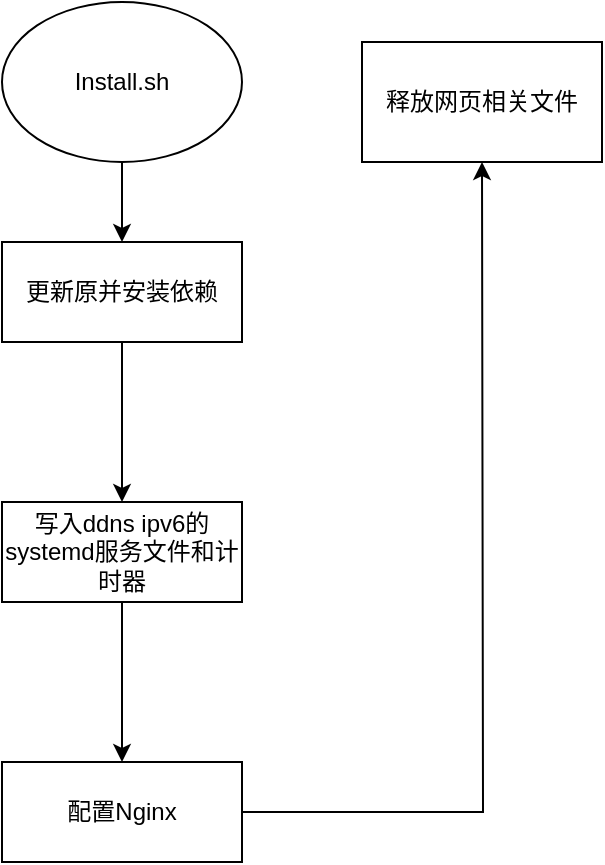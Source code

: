 <mxfile version="13.1.3" pages="7">
    <diagram id="6hGFLwfOUW9BJ-s0fimq" name="Page-1">
        <mxGraphModel dx="1118" dy="550" grid="1" gridSize="10" guides="1" tooltips="1" connect="1" arrows="1" fold="1" page="1" pageScale="1" pageWidth="827" pageHeight="1169" math="0" shadow="0">
            <root>
                <mxCell id="0"/>
                <mxCell id="1" parent="0"/>
                <mxCell id="3" style="edgeStyle=orthogonalEdgeStyle;rounded=0;orthogonalLoop=1;jettySize=auto;html=1;" parent="1" source="2" target="4" edge="1">
                    <mxGeometry relative="1" as="geometry">
                        <mxPoint x="160" y="170" as="targetPoint"/>
                    </mxGeometry>
                </mxCell>
                <mxCell id="2" value="Install.sh" style="ellipse;whiteSpace=wrap;html=1;" parent="1" vertex="1">
                    <mxGeometry x="100" y="20" width="120" height="80" as="geometry"/>
                </mxCell>
                <mxCell id="9" value="" style="edgeStyle=orthogonalEdgeStyle;rounded=0;orthogonalLoop=1;jettySize=auto;html=1;" parent="1" source="4" target="8" edge="1">
                    <mxGeometry relative="1" as="geometry"/>
                </mxCell>
                <mxCell id="4" value="更新原并安装依赖" style="rounded=0;whiteSpace=wrap;html=1;" parent="1" vertex="1">
                    <mxGeometry x="100" y="140" width="120" height="50" as="geometry"/>
                </mxCell>
                <mxCell id="11" value="" style="edgeStyle=orthogonalEdgeStyle;rounded=0;orthogonalLoop=1;jettySize=auto;html=1;" parent="1" source="8" target="10" edge="1">
                    <mxGeometry relative="1" as="geometry"/>
                </mxCell>
                <mxCell id="8" value="写入ddns ipv6的systemd服务文件和计时器&lt;br&gt;" style="rounded=0;whiteSpace=wrap;html=1;" parent="1" vertex="1">
                    <mxGeometry x="100" y="270" width="120" height="50" as="geometry"/>
                </mxCell>
                <mxCell id="12" style="edgeStyle=orthogonalEdgeStyle;rounded=0;orthogonalLoop=1;jettySize=auto;html=1;" parent="1" source="10" edge="1">
                    <mxGeometry relative="1" as="geometry">
                        <mxPoint x="340" y="100" as="targetPoint"/>
                    </mxGeometry>
                </mxCell>
                <mxCell id="10" value="配置Nginx" style="rounded=0;whiteSpace=wrap;html=1;" parent="1" vertex="1">
                    <mxGeometry x="100" y="400" width="120" height="50" as="geometry"/>
                </mxCell>
                <mxCell id="13" value="Text" style="text;html=1;align=center;verticalAlign=middle;resizable=0;points=[];autosize=1;" parent="1" vertex="1">
                    <mxGeometry x="338" y="67" width="40" height="20" as="geometry"/>
                </mxCell>
                <mxCell id="14" value="释放网页相关文件" style="rounded=0;whiteSpace=wrap;html=1;" parent="1" vertex="1">
                    <mxGeometry x="280" y="40" width="120" height="60" as="geometry"/>
                </mxCell>
            </root>
        </mxGraphModel>
    </diagram>
    <diagram id="xNmxdHsKdHVAptdo7eXr" name="第 2 页">
        &#xa;        &#xa;        &#xa;        &#xa;        &#xa;        
        <mxGraphModel dx="1118" dy="550" grid="1" gridSize="10" guides="1" tooltips="1" connect="1" arrows="1" fold="1" page="1" pageScale="1" pageWidth="827" pageHeight="1169" math="0" shadow="0">
            &#xa;            &#xa;            &#xa;            &#xa;            &#xa;            
            <root>
                &#xa;                &#xa;                &#xa;                &#xa;                &#xa;                
                <mxCell id="X3hxay7Ibfu9ohFTHLJW-0"/>
                &#xa;                &#xa;                &#xa;                &#xa;                &#xa;                
                <mxCell id="X3hxay7Ibfu9ohFTHLJW-1" parent="X3hxay7Ibfu9ohFTHLJW-0"/>
                &#xa;                &#xa;                &#xa;                &#xa;                &#xa;                
                <mxCell id="X3hxay7Ibfu9ohFTHLJW-4" value="" style="edgeStyle=orthogonalEdgeStyle;rounded=0;orthogonalLoop=1;jettySize=auto;html=1;" edge="1" parent="X3hxay7Ibfu9ohFTHLJW-1" source="X3hxay7Ibfu9ohFTHLJW-2">
                    &#xa;                    &#xa;                    &#xa;                    &#xa;                    &#xa;                    
                    <mxGeometry relative="1" as="geometry">
                        &#xa;                        &#xa;                        &#xa;                        &#xa;                        &#xa;                        
                        <mxPoint x="90" y="180" as="targetPoint"/>
                        &#xa;                        &#xa;                        &#xa;                    &#xa;                    &#xa;                    
                    </mxGeometry>
                    &#xa;                    &#xa;                    &#xa;                &#xa;                &#xa;                
                </mxCell>
                &#xa;                &#xa;                &#xa;                &#xa;                &#xa;                
                <mxCell id="X3hxay7Ibfu9ohFTHLJW-2" value="you-get的外壳" style="ellipse;whiteSpace=wrap;html=1;" vertex="1" parent="X3hxay7Ibfu9ohFTHLJW-1">
                    &#xa;                    &#xa;                    &#xa;                    &#xa;                    &#xa;                    
                    <mxGeometry x="30" y="20" width="120" height="80" as="geometry"/>
                    &#xa;                    &#xa;                    &#xa;                &#xa;                &#xa;                
                </mxCell>
                &#xa;                &#xa;                &#xa;                &#xa;                &#xa;                
                <mxCell id="X3hxay7Ibfu9ohFTHLJW-7" value="" style="edgeStyle=orthogonalEdgeStyle;rounded=0;orthogonalLoop=1;jettySize=auto;html=1;" edge="1" parent="X3hxay7Ibfu9ohFTHLJW-1" source="X3hxay7Ibfu9ohFTHLJW-5" target="X3hxay7Ibfu9ohFTHLJW-6">
                    &#xa;                    &#xa;                    &#xa;                    &#xa;                    &#xa;                    
                    <mxGeometry relative="1" as="geometry"/>
                    &#xa;                    &#xa;                    &#xa;                &#xa;                &#xa;                
                </mxCell>
                &#xa;                &#xa;                &#xa;                &#xa;                &#xa;                
                <mxCell id="X3hxay7Ibfu9ohFTHLJW-5" value="通过做成模块被webapi导入" style="rounded=0;whiteSpace=wrap;html=1;" vertex="1" parent="X3hxay7Ibfu9ohFTHLJW-1">
                    &#xa;                    &#xa;                    &#xa;                    &#xa;                    &#xa;                    
                    <mxGeometry x="30" y="190" width="120" height="60" as="geometry"/>
                    &#xa;                    &#xa;                    &#xa;                &#xa;                &#xa;                
                </mxCell>
                &#xa;                &#xa;                &#xa;                &#xa;                &#xa;                
                <mxCell id="X3hxay7Ibfu9ohFTHLJW-9" value="" style="edgeStyle=orthogonalEdgeStyle;rounded=0;orthogonalLoop=1;jettySize=auto;html=1;" edge="1" parent="X3hxay7Ibfu9ohFTHLJW-1" source="X3hxay7Ibfu9ohFTHLJW-6" target="X3hxay7Ibfu9ohFTHLJW-8">
                    &#xa;                    &#xa;                    &#xa;                    &#xa;                    &#xa;                    
                    <mxGeometry relative="1" as="geometry"/>
                    &#xa;                    &#xa;                    &#xa;                &#xa;                &#xa;                
                </mxCell>
                &#xa;                &#xa;                &#xa;                &#xa;                &#xa;                
                <mxCell id="X3hxay7Ibfu9ohFTHLJW-6" value="通过json得到需要下载的媒体文件信息" style="rounded=0;whiteSpace=wrap;html=1;" vertex="1" parent="X3hxay7Ibfu9ohFTHLJW-1">
                    &#xa;                    &#xa;                    &#xa;                    &#xa;                    &#xa;                    
                    <mxGeometry x="30" y="330" width="120" height="60" as="geometry"/>
                    &#xa;                    &#xa;                    &#xa;                &#xa;                &#xa;                
                </mxCell>
                &#xa;                &#xa;                &#xa;                &#xa;                &#xa;                
                <mxCell id="X3hxay7Ibfu9ohFTHLJW-10" style="edgeStyle=orthogonalEdgeStyle;rounded=0;orthogonalLoop=1;jettySize=auto;html=1;" edge="1" parent="X3hxay7Ibfu9ohFTHLJW-1" source="X3hxay7Ibfu9ohFTHLJW-8" target="X3hxay7Ibfu9ohFTHLJW-11">
                    &#xa;                    &#xa;                    &#xa;                    &#xa;                    &#xa;                    
                    <mxGeometry relative="1" as="geometry">
                        &#xa;                        &#xa;                        &#xa;                        &#xa;                        &#xa;                        
                        <mxPoint x="240" y="100" as="targetPoint"/>
                        &#xa;                        &#xa;                        &#xa;                    &#xa;                    &#xa;                    
                    </mxGeometry>
                    &#xa;                    &#xa;                    &#xa;                &#xa;                &#xa;                
                </mxCell>
                &#xa;                &#xa;                &#xa;                &#xa;                &#xa;                
                <mxCell id="X3hxay7Ibfu9ohFTHLJW-8" value="启动下载并监听信息" style="rounded=0;whiteSpace=wrap;html=1;" vertex="1" parent="X3hxay7Ibfu9ohFTHLJW-1">
                    &#xa;                    &#xa;                    &#xa;                    &#xa;                    &#xa;                    
                    <mxGeometry x="30" y="470" width="120" height="60" as="geometry"/>
                    &#xa;                    &#xa;                    &#xa;                &#xa;                &#xa;                
                </mxCell>
                &#xa;                &#xa;                &#xa;                &#xa;                &#xa;                
                <mxCell id="X3hxay7Ibfu9ohFTHLJW-13" value="" style="edgeStyle=orthogonalEdgeStyle;rounded=0;orthogonalLoop=1;jettySize=auto;html=1;" edge="1" parent="X3hxay7Ibfu9ohFTHLJW-1" source="X3hxay7Ibfu9ohFTHLJW-11" target="X3hxay7Ibfu9ohFTHLJW-12">
                    &#xa;                    &#xa;                    &#xa;                    &#xa;                    &#xa;                    
                    <mxGeometry relative="1" as="geometry"/>
                    &#xa;                    &#xa;                    &#xa;                &#xa;                &#xa;                
                </mxCell>
                &#xa;                &#xa;                &#xa;                &#xa;                &#xa;                
                <mxCell id="X3hxay7Ibfu9ohFTHLJW-11" value="跟新数据信息" style="rounded=0;whiteSpace=wrap;html=1;" vertex="1" parent="X3hxay7Ibfu9ohFTHLJW-1">
                    &#xa;                    &#xa;                    &#xa;                    &#xa;                    &#xa;                    
                    <mxGeometry x="180" y="70" width="120" height="60" as="geometry"/>
                    &#xa;                    &#xa;                    &#xa;                &#xa;                &#xa;                
                </mxCell>
                &#xa;                &#xa;                &#xa;                &#xa;                &#xa;                
                <mxCell id="X3hxay7Ibfu9ohFTHLJW-12" value="通过webapi传入网页&lt;br&gt;" style="rounded=0;whiteSpace=wrap;html=1;" vertex="1" parent="X3hxay7Ibfu9ohFTHLJW-1">
                    &#xa;                    &#xa;                    &#xa;                    &#xa;                    &#xa;                    
                    <mxGeometry x="380" y="70" width="120" height="60" as="geometry"/>
                    &#xa;                    &#xa;                    &#xa;                &#xa;                &#xa;                
                </mxCell>
                &#xa;                &#xa;                &#xa;                &#xa;                &#xa;                
                <mxCell id="X3hxay7Ibfu9ohFTHLJW-17" value="" style="edgeStyle=orthogonalEdgeStyle;rounded=0;orthogonalLoop=1;jettySize=auto;html=1;" edge="1" parent="X3hxay7Ibfu9ohFTHLJW-1" source="X3hxay7Ibfu9ohFTHLJW-15" target="X3hxay7Ibfu9ohFTHLJW-16">
                    &#xa;                    &#xa;                    &#xa;                    &#xa;                    &#xa;                    
                    <mxGeometry relative="1" as="geometry"/>
                    &#xa;                    &#xa;                    &#xa;                &#xa;                &#xa;                
                </mxCell>
                &#xa;                &#xa;                &#xa;                &#xa;                &#xa;                
                <mxCell id="X3hxay7Ibfu9ohFTHLJW-15" value="更新you-get&lt;br&gt;" style="rounded=0;whiteSpace=wrap;html=1;" vertex="1" parent="X3hxay7Ibfu9ohFTHLJW-1">
                    &#xa;                    &#xa;                    &#xa;                    &#xa;                    &#xa;                    
                    <mxGeometry x="480" y="250" width="120" height="60" as="geometry"/>
                    &#xa;                    &#xa;                    &#xa;                &#xa;                &#xa;                
                </mxCell>
                &#xa;                &#xa;                &#xa;                &#xa;                &#xa;                
                <mxCell id="X3hxay7Ibfu9ohFTHLJW-19" value="" style="edgeStyle=orthogonalEdgeStyle;rounded=0;orthogonalLoop=1;jettySize=auto;html=1;" edge="1" parent="X3hxay7Ibfu9ohFTHLJW-1" source="X3hxay7Ibfu9ohFTHLJW-16" target="X3hxay7Ibfu9ohFTHLJW-18">
                    &#xa;                    &#xa;                    &#xa;                    &#xa;                    &#xa;                    
                    <mxGeometry relative="1" as="geometry"/>
                    &#xa;                    &#xa;                    &#xa;                &#xa;                &#xa;                
                </mxCell>
                &#xa;                &#xa;                &#xa;                &#xa;                &#xa;                
                <mxCell id="X3hxay7Ibfu9ohFTHLJW-16" value="通过github&lt;br&gt;" style="rounded=0;whiteSpace=wrap;html=1;" vertex="1" parent="X3hxay7Ibfu9ohFTHLJW-1">
                    &#xa;                    &#xa;                    &#xa;                    &#xa;                    &#xa;                    
                    <mxGeometry x="480" y="390" width="120" height="60" as="geometry"/>
                    &#xa;                    &#xa;                    &#xa;                &#xa;                &#xa;                
                </mxCell>
                &#xa;                &#xa;                &#xa;                &#xa;                &#xa;                
                <mxCell id="X3hxay7Ibfu9ohFTHLJW-18" value="修改函数添加结束标志&lt;br&gt;" style="rounded=0;whiteSpace=wrap;html=1;" vertex="1" parent="X3hxay7Ibfu9ohFTHLJW-1">
                    &#xa;                    &#xa;                    &#xa;                    &#xa;                    &#xa;                    
                    <mxGeometry x="480" y="530" width="120" height="60" as="geometry"/>
                    &#xa;                    &#xa;                    &#xa;                &#xa;                &#xa;                
                </mxCell>
                &#xa;                &#xa;                &#xa;            &#xa;            &#xa;            
            </root>
            &#xa;            &#xa;            &#xa;        &#xa;        &#xa;        
        </mxGraphModel>
        &#xa;        &#xa;        &#xa;    &#xa;    &#xa;    
    </diagram>
    <diagram id="WeDldUFtkFpU_DVMonUR" name="第 3 页">
        &#xa;        &#xa;        &#xa;        
        <mxGraphModel dx="1515" dy="550" grid="1" gridSize="10" guides="1" tooltips="1" connect="1" arrows="1" fold="1" page="1" pageScale="1" pageWidth="827" pageHeight="1169" math="0" shadow="0">
            &#xa;            &#xa;            &#xa;            
            <root>
                &#xa;                &#xa;                &#xa;                
                <mxCell id="Y3zD-GRlK7-oT5VQZ6un-0"/>
                &#xa;                &#xa;                &#xa;                
                <mxCell id="Y3zD-GRlK7-oT5VQZ6un-1" parent="Y3zD-GRlK7-oT5VQZ6un-0"/>
                &#xa;                &#xa;                &#xa;                
                <mxCell id="mxUO7aCkTsRZGkuwVpQN-2" value="" style="edgeStyle=orthogonalEdgeStyle;rounded=0;orthogonalLoop=1;jettySize=auto;html=1;" parent="Y3zD-GRlK7-oT5VQZ6un-1" source="mxUO7aCkTsRZGkuwVpQN-0" edge="1">
                    &#xa;                    &#xa;                    &#xa;                    
                    <mxGeometry relative="1" as="geometry">
                        &#xa;                        &#xa;                        &#xa;                        
                        <mxPoint x="-750" y="180" as="targetPoint"/>
                        &#xa;                        &#xa;                    &#xa;                    
                    </mxGeometry>
                    &#xa;                    &#xa;                &#xa;                
                </mxCell>
                &#xa;                &#xa;                &#xa;                
                <mxCell id="mxUO7aCkTsRZGkuwVpQN-0" value="WebApi" style="ellipse;whiteSpace=wrap;html=1;" parent="Y3zD-GRlK7-oT5VQZ6un-1" vertex="1">
                    &#xa;                    &#xa;                    &#xa;                    
                    <mxGeometry x="-810" y="20" width="120" height="80" as="geometry"/>
                    &#xa;                    &#xa;                &#xa;                
                </mxCell>
                &#xa;                &#xa;                &#xa;                
                <mxCell id="mxUO7aCkTsRZGkuwVpQN-6" value="" style="edgeStyle=orthogonalEdgeStyle;rounded=0;orthogonalLoop=1;jettySize=auto;html=1;" parent="Y3zD-GRlK7-oT5VQZ6un-1" source="mxUO7aCkTsRZGkuwVpQN-4" target="mxUO7aCkTsRZGkuwVpQN-5" edge="1">
                    &#xa;                    &#xa;                    &#xa;                    
                    <mxGeometry relative="1" as="geometry"/>
                    &#xa;                    &#xa;                &#xa;                
                </mxCell>
                &#xa;                &#xa;                &#xa;                
                <mxCell id="mxUO7aCkTsRZGkuwVpQN-4" value="接收前端传来的请求" style="rounded=0;whiteSpace=wrap;html=1;" parent="Y3zD-GRlK7-oT5VQZ6un-1" vertex="1">
                    &#xa;                    &#xa;                    &#xa;                    
                    <mxGeometry x="-810" y="180" width="120" height="60" as="geometry"/>
                    &#xa;                    &#xa;                &#xa;                
                </mxCell>
                &#xa;                &#xa;                &#xa;                
                <mxCell id="mxUO7aCkTsRZGkuwVpQN-8" value="" style="edgeStyle=orthogonalEdgeStyle;rounded=0;orthogonalLoop=1;jettySize=auto;html=1;" parent="Y3zD-GRlK7-oT5VQZ6un-1" source="mxUO7aCkTsRZGkuwVpQN-5" target="mxUO7aCkTsRZGkuwVpQN-7" edge="1">
                    &#xa;                    &#xa;                    &#xa;                    
                    <mxGeometry relative="1" as="geometry"/>
                    &#xa;                    &#xa;                &#xa;                
                </mxCell>
                &#xa;                &#xa;                &#xa;                
                <mxCell id="mxUO7aCkTsRZGkuwVpQN-5" value="处理请求的参数" style="rounded=0;whiteSpace=wrap;html=1;" parent="Y3zD-GRlK7-oT5VQZ6un-1" vertex="1">
                    &#xa;                    &#xa;                    &#xa;                    
                    <mxGeometry x="-810" y="320" width="120" height="60" as="geometry"/>
                    &#xa;                    &#xa;                &#xa;                
                </mxCell>
                &#xa;                &#xa;                &#xa;                
                <mxCell id="mxUO7aCkTsRZGkuwVpQN-9" style="edgeStyle=orthogonalEdgeStyle;rounded=0;orthogonalLoop=1;jettySize=auto;html=1;" parent="Y3zD-GRlK7-oT5VQZ6un-1" source="mxUO7aCkTsRZGkuwVpQN-7" target="mxUO7aCkTsRZGkuwVpQN-10" edge="1">
                    &#xa;                    &#xa;                    &#xa;                    
                    <mxGeometry relative="1" as="geometry">
                        &#xa;                        &#xa;                        &#xa;                        
                        <mxPoint x="-550" y="80" as="targetPoint"/>
                        &#xa;                        &#xa;                    &#xa;                    
                    </mxGeometry>
                    &#xa;                    &#xa;                &#xa;                
                </mxCell>
                &#xa;                &#xa;                &#xa;                
                <mxCell id="mxUO7aCkTsRZGkuwVpQN-7" value="分发到不同的模块" style="rounded=0;whiteSpace=wrap;html=1;" parent="Y3zD-GRlK7-oT5VQZ6un-1" vertex="1">
                    &#xa;                    &#xa;                    &#xa;                    
                    <mxGeometry x="-810" y="460" width="120" height="60" as="geometry"/>
                    &#xa;                    &#xa;                &#xa;                
                </mxCell>
                &#xa;                &#xa;                &#xa;                
                <mxCell id="mxUO7aCkTsRZGkuwVpQN-12" value="" style="edgeStyle=orthogonalEdgeStyle;rounded=0;orthogonalLoop=1;jettySize=auto;html=1;" parent="Y3zD-GRlK7-oT5VQZ6un-1" source="mxUO7aCkTsRZGkuwVpQN-10" target="mxUO7aCkTsRZGkuwVpQN-11" edge="1">
                    &#xa;                    &#xa;                    &#xa;                    
                    <mxGeometry relative="1" as="geometry"/>
                    &#xa;                    &#xa;                &#xa;                
                </mxCell>
                &#xa;                &#xa;                &#xa;                
                <mxCell id="mxUO7aCkTsRZGkuwVpQN-10" value="j接收数据" style="rounded=0;whiteSpace=wrap;html=1;" parent="Y3zD-GRlK7-oT5VQZ6un-1" vertex="1">
                    &#xa;                    &#xa;                    &#xa;                    
                    <mxGeometry x="-610" y="50" width="120" height="60" as="geometry"/>
                    &#xa;                    &#xa;                &#xa;                
                </mxCell>
                &#xa;                &#xa;                &#xa;                
                <mxCell id="mxUO7aCkTsRZGkuwVpQN-11" value="发回前端" style="rounded=0;whiteSpace=wrap;html=1;" parent="Y3zD-GRlK7-oT5VQZ6un-1" vertex="1">
                    &#xa;                    &#xa;                    &#xa;                    
                    <mxGeometry x="-410" y="50" width="120" height="60" as="geometry"/>
                    &#xa;                    &#xa;                &#xa;                
                </mxCell>
                &#xa;                &#xa;            &#xa;            
            </root>
            &#xa;            &#xa;        &#xa;        
        </mxGraphModel>
        &#xa;        &#xa;    &#xa;    
    </diagram>
    <diagram id="KbF_PHNbEdrXszVSyaUr" name="第 4 页">
        &#xa;        &#xa;        &#xa;        &#xa;        &#xa;        
        <mxGraphModel dx="1118" dy="550" grid="1" gridSize="10" guides="1" tooltips="1" connect="1" arrows="1" fold="1" page="1" pageScale="1" pageWidth="827" pageHeight="1169" math="0" shadow="0">
            &#xa;            &#xa;            &#xa;            &#xa;            &#xa;            
            <root>
                &#xa;                &#xa;                &#xa;                &#xa;                &#xa;                
                <mxCell id="7TBB8bG9K1jLlVBm2YLa-0"/>
                &#xa;                &#xa;                &#xa;                &#xa;                &#xa;                
                <mxCell id="7TBB8bG9K1jLlVBm2YLa-1" parent="7TBB8bG9K1jLlVBm2YLa-0"/>
                &#xa;                &#xa;                &#xa;                &#xa;                &#xa;                
                <mxCell id="7TBB8bG9K1jLlVBm2YLa-4" value="" style="edgeStyle=orthogonalEdgeStyle;rounded=0;orthogonalLoop=1;jettySize=auto;html=1;" edge="1" parent="7TBB8bG9K1jLlVBm2YLa-1" source="7TBB8bG9K1jLlVBm2YLa-2">
                    &#xa;                    &#xa;                    &#xa;                    &#xa;                    &#xa;                    
                    <mxGeometry relative="1" as="geometry">
                        &#xa;                        &#xa;                        &#xa;                        &#xa;                        &#xa;                        
                        <mxPoint x="90" y="190" as="targetPoint"/>
                        &#xa;                        &#xa;                        &#xa;                    &#xa;                    &#xa;                    
                    </mxGeometry>
                    &#xa;                    &#xa;                    &#xa;                &#xa;                &#xa;                
                </mxCell>
                &#xa;                &#xa;                &#xa;                &#xa;                &#xa;                
                <mxCell id="7TBB8bG9K1jLlVBm2YLa-6" style="edgeStyle=orthogonalEdgeStyle;rounded=0;orthogonalLoop=1;jettySize=auto;html=1;" edge="1" parent="7TBB8bG9K1jLlVBm2YLa-1" source="7TBB8bG9K1jLlVBm2YLa-2" target="7TBB8bG9K1jLlVBm2YLa-7">
                    &#xa;                    &#xa;                    &#xa;                    &#xa;                    &#xa;                    
                    <mxGeometry relative="1" as="geometry">
                        &#xa;                        &#xa;                        &#xa;                        &#xa;                        &#xa;                        
                        <mxPoint x="620" y="180" as="targetPoint"/>
                        &#xa;                        &#xa;                        &#xa;                    &#xa;                    &#xa;                    
                    </mxGeometry>
                    &#xa;                    &#xa;                    &#xa;                &#xa;                &#xa;                
                </mxCell>
                &#xa;                &#xa;                &#xa;                &#xa;                &#xa;                
                <mxCell id="7TBB8bG9K1jLlVBm2YLa-2" value="WebUi" style="ellipse;whiteSpace=wrap;html=1;" vertex="1" parent="7TBB8bG9K1jLlVBm2YLa-1">
                    &#xa;                    &#xa;                    &#xa;                    &#xa;                    &#xa;                    
                    <mxGeometry x="30" y="30" width="120" height="80" as="geometry"/>
                    &#xa;                    &#xa;                    &#xa;                &#xa;                &#xa;                
                </mxCell>
                &#xa;                &#xa;                &#xa;                &#xa;                &#xa;                
                <mxCell id="7TBB8bG9K1jLlVBm2YLa-9" value="" style="edgeStyle=orthogonalEdgeStyle;rounded=0;orthogonalLoop=1;jettySize=auto;html=1;" edge="1" parent="7TBB8bG9K1jLlVBm2YLa-1" source="7TBB8bG9K1jLlVBm2YLa-5" target="7TBB8bG9K1jLlVBm2YLa-8">
                    &#xa;                    &#xa;                    &#xa;                    &#xa;                    &#xa;                    
                    <mxGeometry relative="1" as="geometry"/>
                    &#xa;                    &#xa;                    &#xa;                &#xa;                &#xa;                
                </mxCell>
                &#xa;                &#xa;                &#xa;                &#xa;                &#xa;                
                <mxCell id="7TBB8bG9K1jLlVBm2YLa-5" value="发送参数界面" style="rounded=0;whiteSpace=wrap;html=1;" vertex="1" parent="7TBB8bG9K1jLlVBm2YLa-1">
                    &#xa;                    &#xa;                    &#xa;                    &#xa;                    &#xa;                    
                    <mxGeometry x="30" y="200" width="120" height="60" as="geometry"/>
                    &#xa;                    &#xa;                    &#xa;                &#xa;                &#xa;                
                </mxCell>
                &#xa;                &#xa;                &#xa;                &#xa;                &#xa;                
                <mxCell id="7TBB8bG9K1jLlVBm2YLa-11" value="" style="edgeStyle=orthogonalEdgeStyle;rounded=0;orthogonalLoop=1;jettySize=auto;html=1;" edge="1" parent="7TBB8bG9K1jLlVBm2YLa-1" source="7TBB8bG9K1jLlVBm2YLa-8" target="7TBB8bG9K1jLlVBm2YLa-10">
                    &#xa;                    &#xa;                    &#xa;                    &#xa;                    &#xa;                    
                    <mxGeometry relative="1" as="geometry"/>
                    &#xa;                    &#xa;                    &#xa;                &#xa;                &#xa;                
                </mxCell>
                &#xa;                &#xa;                &#xa;                &#xa;                &#xa;                
                <mxCell id="7TBB8bG9K1jLlVBm2YLa-12" style="edgeStyle=orthogonalEdgeStyle;rounded=0;orthogonalLoop=1;jettySize=auto;html=1;" edge="1" parent="7TBB8bG9K1jLlVBm2YLa-1" source="7TBB8bG9K1jLlVBm2YLa-8" target="7TBB8bG9K1jLlVBm2YLa-13">
                    &#xa;                    &#xa;                    &#xa;                    &#xa;                    &#xa;                    
                    <mxGeometry relative="1" as="geometry">
                        &#xa;                        &#xa;                        &#xa;                        &#xa;                        &#xa;                        
                        <mxPoint x="240" y="370" as="targetPoint"/>
                        &#xa;                        &#xa;                        &#xa;                    &#xa;                    &#xa;                    
                    </mxGeometry>
                    &#xa;                    &#xa;                    &#xa;                &#xa;                &#xa;                
                </mxCell>
                &#xa;                &#xa;                &#xa;                &#xa;                &#xa;                
                <mxCell id="7TBB8bG9K1jLlVBm2YLa-8" value="接收参数" style="rounded=0;whiteSpace=wrap;html=1;" vertex="1" parent="7TBB8bG9K1jLlVBm2YLa-1">
                    &#xa;                    &#xa;                    &#xa;                    &#xa;                    &#xa;                    
                    <mxGeometry x="30" y="340" width="120" height="60" as="geometry"/>
                    &#xa;                    &#xa;                    &#xa;                &#xa;                &#xa;                
                </mxCell>
                &#xa;                &#xa;                &#xa;                &#xa;                &#xa;                
                <mxCell id="7TBB8bG9K1jLlVBm2YLa-10" value="加密和验证" style="rounded=0;whiteSpace=wrap;html=1;" vertex="1" parent="7TBB8bG9K1jLlVBm2YLa-1">
                    &#xa;                    &#xa;                    &#xa;                    &#xa;                    &#xa;                    
                    <mxGeometry x="30" y="480" width="120" height="60" as="geometry"/>
                    &#xa;                    &#xa;                    &#xa;                &#xa;                &#xa;                
                </mxCell>
                &#xa;                &#xa;                &#xa;                &#xa;                &#xa;                
                <mxCell id="7TBB8bG9K1jLlVBm2YLa-15" value="" style="edgeStyle=orthogonalEdgeStyle;rounded=0;orthogonalLoop=1;jettySize=auto;html=1;" edge="1" parent="7TBB8bG9K1jLlVBm2YLa-1" source="7TBB8bG9K1jLlVBm2YLa-7" target="7TBB8bG9K1jLlVBm2YLa-14">
                    &#xa;                    &#xa;                    &#xa;                    &#xa;                    &#xa;                    
                    <mxGeometry relative="1" as="geometry"/>
                    &#xa;                    &#xa;                    &#xa;                &#xa;                &#xa;                
                </mxCell>
                &#xa;                &#xa;                &#xa;                &#xa;                &#xa;                
                <mxCell id="7TBB8bG9K1jLlVBm2YLa-7" value="下载界面" style="rounded=0;whiteSpace=wrap;html=1;" vertex="1" parent="7TBB8bG9K1jLlVBm2YLa-1">
                    &#xa;                    &#xa;                    &#xa;                    &#xa;                    &#xa;                    
                    <mxGeometry x="580" y="200" width="120" height="60" as="geometry"/>
                    &#xa;                    &#xa;                    &#xa;                &#xa;                &#xa;                
                </mxCell>
                &#xa;                &#xa;                &#xa;                &#xa;                &#xa;                
                <mxCell id="7TBB8bG9K1jLlVBm2YLa-14" value="接收后端数据显示" style="rounded=0;whiteSpace=wrap;html=1;" vertex="1" parent="7TBB8bG9K1jLlVBm2YLa-1">
                    &#xa;                    &#xa;                    &#xa;                    &#xa;                    &#xa;                    
                    <mxGeometry x="580" y="340" width="120" height="60" as="geometry"/>
                    &#xa;                    &#xa;                    &#xa;                &#xa;                &#xa;                
                </mxCell>
                &#xa;                &#xa;                &#xa;                &#xa;                &#xa;                
                <mxCell id="7TBB8bG9K1jLlVBm2YLa-13" value="&lt;ol&gt;&lt;li&gt;youget&lt;/li&gt;&lt;li&gt;aria2&lt;/li&gt;&lt;li&gt;url&lt;/li&gt;&lt;li&gt;other&lt;/li&gt;&lt;li&gt;time&lt;/li&gt;&lt;li&gt;加密参数&lt;/li&gt;&lt;/ol&gt;" style="rounded=0;whiteSpace=wrap;html=1;" vertex="1" parent="7TBB8bG9K1jLlVBm2YLa-1">
                    &#xa;                    &#xa;                    &#xa;                    &#xa;                    &#xa;                    
                    <mxGeometry x="220" y="330" width="120" height="320" as="geometry"/>
                    &#xa;                    &#xa;                    &#xa;                &#xa;                &#xa;                
                </mxCell>
                &#xa;                &#xa;                &#xa;            &#xa;            &#xa;            
            </root>
            &#xa;            &#xa;            &#xa;        &#xa;        &#xa;        
        </mxGraphModel>
        &#xa;        &#xa;        &#xa;    &#xa;    &#xa;    
    </diagram>
    <diagram id="nFtio0DGzjR-TpPyd-sX" name="第 5 页">
        &#xa;        &#xa;        &#xa;        &#xa;        &#xa;        
        <mxGraphModel dx="1118" dy="550" grid="1" gridSize="10" guides="1" tooltips="1" connect="1" arrows="1" fold="1" page="1" pageScale="1" pageWidth="827" pageHeight="1169" math="0" shadow="0">
            &#xa;            &#xa;            &#xa;            &#xa;            &#xa;            
            <root>
                &#xa;                &#xa;                &#xa;                &#xa;                &#xa;                
                <mxCell id="xOYssux6IjhKwsf-v2-J-0"/>
                &#xa;                &#xa;                &#xa;                &#xa;                &#xa;                
                <mxCell id="xOYssux6IjhKwsf-v2-J-1" parent="xOYssux6IjhKwsf-v2-J-0"/>
                &#xa;                &#xa;                &#xa;            &#xa;            &#xa;            
            </root>
            &#xa;            &#xa;            &#xa;        &#xa;        &#xa;        
        </mxGraphModel>
        &#xa;        &#xa;        &#xa;    &#xa;    &#xa;    
    </diagram>
    <diagram id="Fv-yv7dRhChaeHxXcu0v" name="第 6 页">
        <mxGraphModel dx="1118" dy="551" grid="1" gridSize="10" guides="1" tooltips="1" connect="1" arrows="1" fold="1" page="1" pageScale="1" pageWidth="827" pageHeight="1169" math="0" shadow="0">
            <root>
                <mxCell id="5Bq9I8OPkOcfTuBD8R64-0"/>
                <mxCell id="5Bq9I8OPkOcfTuBD8R64-1" parent="5Bq9I8OPkOcfTuBD8R64-0"/>
                <mxCell id="5Bq9I8OPkOcfTuBD8R64-4" value="" style="edgeStyle=orthogonalEdgeStyle;rounded=0;orthogonalLoop=1;jettySize=auto;html=1;" parent="5Bq9I8OPkOcfTuBD8R64-1" source="5Bq9I8OPkOcfTuBD8R64-2" edge="1">
                    <mxGeometry relative="1" as="geometry">
                        <mxPoint x="120" y="200" as="targetPoint"/>
                    </mxGeometry>
                </mxCell>
                <mxCell id="5Bq9I8OPkOcfTuBD8R64-6" style="edgeStyle=orthogonalEdgeStyle;rounded=0;orthogonalLoop=1;jettySize=auto;html=1;" parent="5Bq9I8OPkOcfTuBD8R64-1" source="5Bq9I8OPkOcfTuBD8R64-2" target="5Bq9I8OPkOcfTuBD8R64-7" edge="1">
                    <mxGeometry relative="1" as="geometry">
                        <mxPoint x="470" y="190" as="targetPoint"/>
                    </mxGeometry>
                </mxCell>
                <mxCell id="5Bq9I8OPkOcfTuBD8R64-2" value="数据库" style="ellipse;whiteSpace=wrap;html=1;" parent="5Bq9I8OPkOcfTuBD8R64-1" vertex="1">
                    <mxGeometry x="60" y="40" width="120" height="80" as="geometry"/>
                </mxCell>
                <mxCell id="5Bq9I8OPkOcfTuBD8R64-5" value="下载信息" style="rounded=0;whiteSpace=wrap;html=1;" parent="5Bq9I8OPkOcfTuBD8R64-1" vertex="1">
                    <mxGeometry x="60" y="200" width="120" height="60" as="geometry"/>
                </mxCell>
                <mxCell id="5Bq9I8OPkOcfTuBD8R64-7" value="等待列队" style="rounded=0;whiteSpace=wrap;html=1;" parent="5Bq9I8OPkOcfTuBD8R64-1" vertex="1">
                    <mxGeometry x="414" y="200" width="120" height="60" as="geometry"/>
                </mxCell>
                <mxCell id="hfrkL5BUgaZ7kmhCQd3P-0" value="WaitQueue" style="swimlane;html=1;childLayout=stackLayout;resizeParent=1;resizeParentMax=0;startSize=20;" vertex="1" parent="5Bq9I8OPkOcfTuBD8R64-1">
                    <mxGeometry x="150" y="290" width="240" height="480" as="geometry"/>
                </mxCell>
                <mxCell id="hfrkL5BUgaZ7kmhCQd3P-1" value="Id" style="swimlane;html=1;startSize=20;" vertex="1" parent="hfrkL5BUgaZ7kmhCQd3P-0">
                    <mxGeometry y="20" width="120" height="460" as="geometry"/>
                </mxCell>
                <mxCell id="hfrkL5BUgaZ7kmhCQd3P-3" value="Data" style="swimlane;html=1;startSize=20;" vertex="1" parent="hfrkL5BUgaZ7kmhCQd3P-0">
                    <mxGeometry x="120" y="20" width="120" height="460" as="geometry"/>
                </mxCell>
                <mxCell id="hfrkL5BUgaZ7kmhCQd3P-4" value="Data{&lt;br&gt;'downloader'='xxx'&lt;br&gt;/args'='xxx'&lt;br&gt;}" style="text;html=1;align=center;verticalAlign=middle;resizable=0;points=[];autosize=1;" vertex="1" parent="hfrkL5BUgaZ7kmhCQd3P-3">
                    <mxGeometry x="5" y="50" width="110" height="60" as="geometry"/>
                </mxCell>
            </root>
        </mxGraphModel>
    </diagram>
    <diagram id="Gz4wdRmsPmFShX5UNDLj" name="第 7 页">
        <mxGraphModel dx="1118" dy="550" grid="1" gridSize="10" guides="1" tooltips="1" connect="1" arrows="1" fold="1" page="1" pageScale="1" pageWidth="827" pageHeight="1169" math="0" shadow="0">
            <root>
                <mxCell id="Zwx6Q4KQ8D97_sIntb4Q-0"/>
                <mxCell id="Zwx6Q4KQ8D97_sIntb4Q-1" parent="Zwx6Q4KQ8D97_sIntb4Q-0"/>
                <mxCell id="Zwx6Q4KQ8D97_sIntb4Q-4" value="" style="edgeStyle=orthogonalEdgeStyle;rounded=0;orthogonalLoop=1;jettySize=auto;html=1;" parent="Zwx6Q4KQ8D97_sIntb4Q-1" source="Zwx6Q4KQ8D97_sIntb4Q-2" edge="1">
                    <mxGeometry relative="1" as="geometry">
                        <mxPoint x="80" y="180" as="targetPoint"/>
                    </mxGeometry>
                </mxCell>
                <mxCell id="Zwx6Q4KQ8D97_sIntb4Q-2" value="启动服务" style="ellipse;whiteSpace=wrap;html=1;" parent="Zwx6Q4KQ8D97_sIntb4Q-1" vertex="1">
                    <mxGeometry x="20" y="20" width="120" height="80" as="geometry"/>
                </mxCell>
                <mxCell id="Zwx6Q4KQ8D97_sIntb4Q-7" value="" style="edgeStyle=orthogonalEdgeStyle;rounded=0;orthogonalLoop=1;jettySize=auto;html=1;" parent="Zwx6Q4KQ8D97_sIntb4Q-1" source="Zwx6Q4KQ8D97_sIntb4Q-5" target="Zwx6Q4KQ8D97_sIntb4Q-6" edge="1">
                    <mxGeometry relative="1" as="geometry"/>
                </mxCell>
                <mxCell id="Zwx6Q4KQ8D97_sIntb4Q-5" value="启动redis" style="rounded=0;whiteSpace=wrap;html=1;" parent="Zwx6Q4KQ8D97_sIntb4Q-1" vertex="1">
                    <mxGeometry x="20" y="180" width="120" height="60" as="geometry"/>
                </mxCell>
                <mxCell id="Zwx6Q4KQ8D97_sIntb4Q-9" value="" style="edgeStyle=orthogonalEdgeStyle;rounded=0;orthogonalLoop=1;jettySize=auto;html=1;" parent="Zwx6Q4KQ8D97_sIntb4Q-1" source="Zwx6Q4KQ8D97_sIntb4Q-6" target="Zwx6Q4KQ8D97_sIntb4Q-8" edge="1">
                    <mxGeometry relative="1" as="geometry"/>
                </mxCell>
                <mxCell id="Zwx6Q4KQ8D97_sIntb4Q-6" value="启动前端" style="rounded=0;whiteSpace=wrap;html=1;" parent="Zwx6Q4KQ8D97_sIntb4Q-1" vertex="1">
                    <mxGeometry x="20" y="320" width="120" height="60" as="geometry"/>
                </mxCell>
                <mxCell id="Zwx6Q4KQ8D97_sIntb4Q-8" value="启动前端" style="rounded=0;whiteSpace=wrap;html=1;" parent="Zwx6Q4KQ8D97_sIntb4Q-1" vertex="1">
                    <mxGeometry x="20" y="460" width="120" height="60" as="geometry"/>
                </mxCell>
            </root>
        </mxGraphModel>
    </diagram>
</mxfile>
